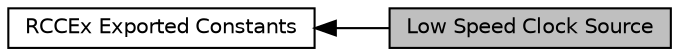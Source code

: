 digraph "Low Speed Clock Source"
{
  edge [fontname="Helvetica",fontsize="10",labelfontname="Helvetica",labelfontsize="10"];
  node [fontname="Helvetica",fontsize="10",shape=box];
  rankdir=LR;
  Node1 [label="Low Speed Clock Source",height=0.2,width=0.4,color="black", fillcolor="grey75", style="filled", fontcolor="black",tooltip=" "];
  Node2 [label="RCCEx Exported Constants",height=0.2,width=0.4,color="black", fillcolor="white", style="filled",URL="$group__RCCEx__Exported__Constants.html",tooltip=" "];
  Node2->Node1 [shape=plaintext, dir="back", style="solid"];
}
